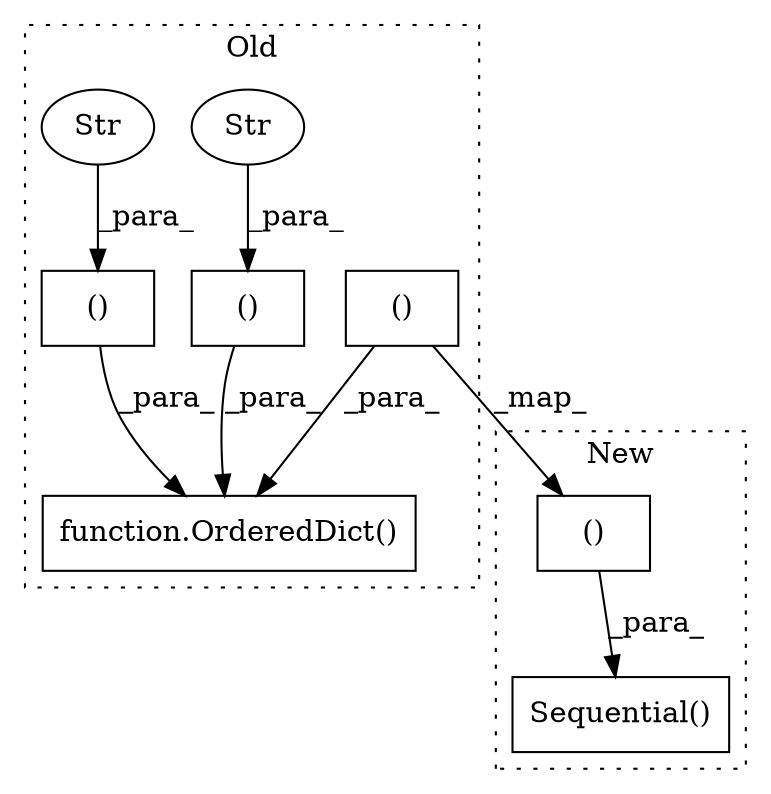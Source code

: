 digraph G {
subgraph cluster0 {
1 [label="function.OrderedDict()" a="75" s="13045,13368" l="12,1" shape="box"];
3 [label="()" a="54" s="13343" l="13" shape="box"];
4 [label="Str" a="66" s="13334" l="9" shape="ellipse"];
5 [label="()" a="54" s="13267" l="51" shape="box"];
6 [label="Str" a="66" s="13259" l="8" shape="ellipse"];
8 [label="()" a="54" s="13106" l="3" shape="box"];
label = "Old";
style="dotted";
}
subgraph cluster1 {
2 [label="Sequential()" a="75" s="13857,13877" l="14,1" shape="box"];
7 [label="()" a="54" s="13491" l="3" shape="box"];
label = "New";
style="dotted";
}
3 -> 1 [label="_para_"];
4 -> 3 [label="_para_"];
5 -> 1 [label="_para_"];
6 -> 5 [label="_para_"];
7 -> 2 [label="_para_"];
8 -> 7 [label="_map_"];
8 -> 1 [label="_para_"];
}